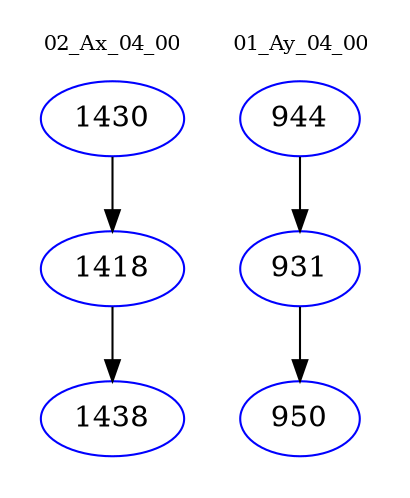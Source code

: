 digraph{
subgraph cluster_0 {
color = white
label = "02_Ax_04_00";
fontsize=10;
T0_1430 [label="1430", color="blue"]
T0_1430 -> T0_1418 [color="black"]
T0_1418 [label="1418", color="blue"]
T0_1418 -> T0_1438 [color="black"]
T0_1438 [label="1438", color="blue"]
}
subgraph cluster_1 {
color = white
label = "01_Ay_04_00";
fontsize=10;
T1_944 [label="944", color="blue"]
T1_944 -> T1_931 [color="black"]
T1_931 [label="931", color="blue"]
T1_931 -> T1_950 [color="black"]
T1_950 [label="950", color="blue"]
}
}
